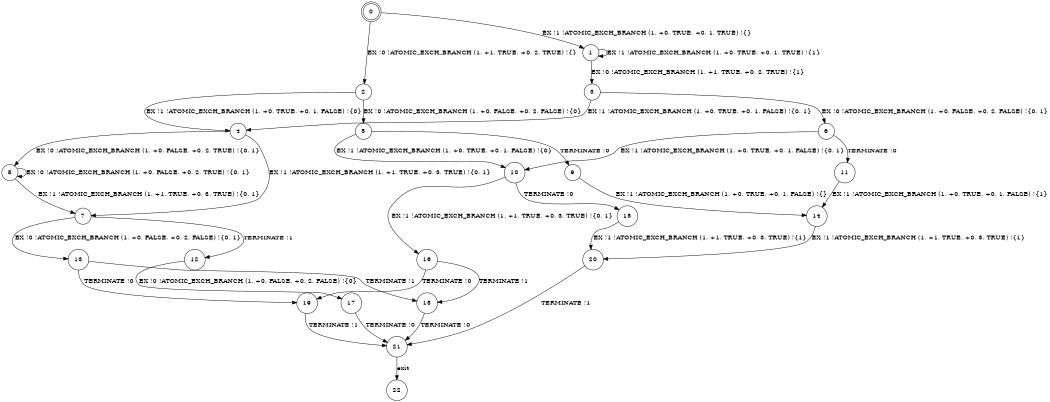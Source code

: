 digraph BCG {
size = "7, 10.5";
center = TRUE;
node [shape = circle];
0 [peripheries = 2];
0 -> 1 [label = "EX !1 !ATOMIC_EXCH_BRANCH (1, +0, TRUE, +0, 1, TRUE) !{}"];
0 -> 2 [label = "EX !0 !ATOMIC_EXCH_BRANCH (1, +1, TRUE, +0, 2, TRUE) !{}"];
1 -> 3 [label = "EX !0 !ATOMIC_EXCH_BRANCH (1, +1, TRUE, +0, 2, TRUE) !{1}"];
1 -> 1 [label = "EX !1 !ATOMIC_EXCH_BRANCH (1, +0, TRUE, +0, 1, TRUE) !{1}"];
2 -> 4 [label = "EX !1 !ATOMIC_EXCH_BRANCH (1, +0, TRUE, +0, 1, FALSE) !{0}"];
2 -> 5 [label = "EX !0 !ATOMIC_EXCH_BRANCH (1, +0, FALSE, +0, 2, FALSE) !{0}"];
3 -> 4 [label = "EX !1 !ATOMIC_EXCH_BRANCH (1, +0, TRUE, +0, 1, FALSE) !{0, 1}"];
3 -> 6 [label = "EX !0 !ATOMIC_EXCH_BRANCH (1, +0, FALSE, +0, 2, FALSE) !{0, 1}"];
4 -> 7 [label = "EX !1 !ATOMIC_EXCH_BRANCH (1, +1, TRUE, +0, 3, TRUE) !{0, 1}"];
4 -> 8 [label = "EX !0 !ATOMIC_EXCH_BRANCH (1, +0, FALSE, +0, 2, TRUE) !{0, 1}"];
5 -> 9 [label = "TERMINATE !0"];
5 -> 10 [label = "EX !1 !ATOMIC_EXCH_BRANCH (1, +0, TRUE, +0, 1, FALSE) !{0}"];
6 -> 11 [label = "TERMINATE !0"];
6 -> 10 [label = "EX !1 !ATOMIC_EXCH_BRANCH (1, +0, TRUE, +0, 1, FALSE) !{0, 1}"];
7 -> 12 [label = "TERMINATE !1"];
7 -> 13 [label = "EX !0 !ATOMIC_EXCH_BRANCH (1, +0, FALSE, +0, 2, FALSE) !{0, 1}"];
8 -> 7 [label = "EX !1 !ATOMIC_EXCH_BRANCH (1, +1, TRUE, +0, 3, TRUE) !{0, 1}"];
8 -> 8 [label = "EX !0 !ATOMIC_EXCH_BRANCH (1, +0, FALSE, +0, 2, TRUE) !{0, 1}"];
9 -> 14 [label = "EX !1 !ATOMIC_EXCH_BRANCH (1, +0, TRUE, +0, 1, FALSE) !{}"];
10 -> 15 [label = "TERMINATE !0"];
10 -> 16 [label = "EX !1 !ATOMIC_EXCH_BRANCH (1, +1, TRUE, +0, 3, TRUE) !{0, 1}"];
11 -> 14 [label = "EX !1 !ATOMIC_EXCH_BRANCH (1, +0, TRUE, +0, 1, FALSE) !{1}"];
12 -> 17 [label = "EX !0 !ATOMIC_EXCH_BRANCH (1, +0, FALSE, +0, 2, FALSE) !{0}"];
13 -> 18 [label = "TERMINATE !1"];
13 -> 19 [label = "TERMINATE !0"];
14 -> 20 [label = "EX !1 !ATOMIC_EXCH_BRANCH (1, +1, TRUE, +0, 3, TRUE) !{1}"];
15 -> 20 [label = "EX !1 !ATOMIC_EXCH_BRANCH (1, +1, TRUE, +0, 3, TRUE) !{1}"];
16 -> 18 [label = "TERMINATE !1"];
16 -> 19 [label = "TERMINATE !0"];
17 -> 21 [label = "TERMINATE !0"];
18 -> 21 [label = "TERMINATE !0"];
19 -> 21 [label = "TERMINATE !1"];
20 -> 21 [label = "TERMINATE !1"];
21 -> 22 [label = "exit"];
}

